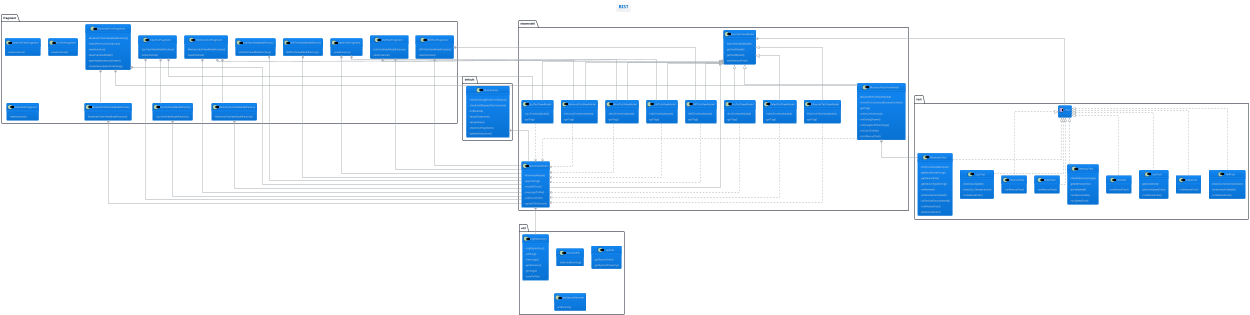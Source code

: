 @startuml
!theme cloudscape-design
title BIST

' A4 사이즈 출력을 위한 레이아웃 최적화
top to bottom direction
skinparam linetype ortho
skinparam wrapWidth 200
scale max 1200 width

' 기타 스타일링
skinparam packageStyle folder
skinparam classAttributeIconSize 0

package "default" {
  class "MainActivity" {
    - checkAndLogBistServiceStatus()
    - checkAndRequestPermissions()
    - onReceive()
    - setupObservers()
    - setupViews()
    - showTestFragment()
    - updateStatusIcon()
  }
}

package "fragment" {
  class "BluetoothTestFragment" {
    - BluetoothTestViewModelFactory()
    - checkPermissionAndScan()
    - newInstance()
    - observeViewModel()
    - openAddAccessoryScreen()
    - showDeviceSelectionDialog()
  }
  class "BluetoothTestViewModelFactory" {
    - BluetoothTestViewModelFactory()
  }
  class "CpuTestFragment" {
    - CpuTestViewModelFactory()
    - newInstance()
  }
  class "CpuTestViewModelFactory" {
    - CpuTestViewModelFactory()
  }
  class "EthernetTestFragment" {
    - newInstance()
  }
  class "HdmiTestFragment" {
    - newInstance()
  }
  class "MemoryTestFragment" {
    - MemoryTestViewModelFactory()
    - newInstance()
  }
  class "MemoryTestViewModelFactory" {
    - MemoryTestViewModelFactory()
  }
  class "RcuTestFragment" {
    - newInstance()
  }
  class "UsbTestFragment" {
    - UsbTestViewModelFactory()
    - newInstance()
  }
  class "UsbTestViewModelFactory" {
    - UsbTestViewModelFactory()
  }
  class "VideoTestFragment" {
    - newInstance()
  }
  class "WifiTestFragment" {
    - WifiTestViewModelFactory()
    - newInstance()
  }
  class "WifiTestViewModelFactory" {
    - WifiTestViewModelFactory()
  }
}

package "test" {
  class "BluetoothTest" {
    - findConnectedDevices()
    - getBondStateString()
    - getDeviceInfo()
    - getDeviceTypeString()
    - onReceive()
    - onServiceConnected()
    - onServiceDisconnected()
    - runManualTest()
    - testConnection()
  }
  class "CpuTest" {
    - checkCpuSpeed()
    - checkCpuTemperature()
    - runManualTest()
  }
  class "EthernetTest" {
    - runManualTest()
  }
  class "HdmiTest" {
    - runManualTest()
  }
  class "MemoryTest" {
    - checkMemoryUsage()
    - getMemoryInfo()
    - parseSpeed()
    - runManualTest()
    - runSpeedTest()
  }
  class "RcuTest" {
    - runManualTest()
  }
  interface "Test" {
  }
  class "UsbTest" {
    - getUsbDrive()
    - performSpeedTest()
    - runManualTest()
  }
  class "VideoTest" {
    - runManualTest()
  }
  class "WifiTest" {
    - checkCurrentConnection()
    - isInternetAvailable()
    - runManualTest()
  }
}

package "util" {
  class "LogRepository" {
    - LogRepository()
    - addLog()
    - clearLogs()
    - getInstance()
    - getLogs()
    - saveToFile()
  }
  class "ServiceUtils" {
    - isServiceRunning()
  }
  class "SysInfo" {
    - getSystemInfo()
    - getSystemProperty()
  }
  class "UsbDetachReceiver" {
    - onReceive()
  }
}

package "viewmodel" {
  class "BaseTestViewModel" {
    - BaseTestViewModel()
    - getTestModel()
    - getTestResult()
    - startManualTest()
  }
  class "BluetoothTestViewModel" {
    - BluetoothTestViewModel()
    - checkForConnectedDevicesOnStart()
    - getTag()
    - onDeviceSelected()
    - onDialogShown()
    - onNavigatedToSettings()
    - onScanClicked()
    - startManualTest()
  }
  class "CpuTestViewModel" {
    - CpuTestViewModel()
    - getTag()
  }
  class "EthernetTestViewModel" {
    - EthernetTestViewModel()
    - getTag()
  }
  class "HdmiTestViewModel" {
    - HdmiTestViewModel()
    - getTag()
  }
  class "MainViewModel" {
    - MainViewModel()
    - appendLog()
    - resetAllTests()
    - saveLogsToFile()
    - setDeviceInfo()
    - updateTestStatus()
  }
  class "MemoryTestViewModel" {
    - MemoryTestViewModel()
    - getTag()
  }
  class "RcuTestViewModel" {
    - RcuTestViewModel()
    - getTag()
  }
  class "UsbTestViewModel" {
    - UsbTestViewModel()
    - getTag()
  }
  class "VideoTestViewModel" {
    - VideoTestViewModel()
    - getTag()
  }
  class "WifiTestViewModel" {
    - WifiTestViewModel()
    - getTag()
  }
}

' --- 관계 정의 ---

MainActivity *-- MainViewModel
BluetoothTestFragment *-- BluetoothTestViewModelFactory
BluetoothTestFragment *-- MainViewModel
BluetoothTestFragment *-- BluetoothTestViewModel
BluetoothTestViewModelFactory *-- MainViewModel
CpuTestFragment *-- CpuTestViewModelFactory
CpuTestFragment *-- MainViewModel
CpuTestFragment *-- CpuTestViewModel
CpuTestViewModelFactory *-- MainViewModel
HdmiTestFragment *-- MainViewModel
HdmiTestFragment *-- HdmiTestViewModel
MemoryTestFragment *-- MainViewModel
MemoryTestFragment *-- MemoryTestViewModelFactory
MemoryTestFragment *-- MemoryTestViewModel
MemoryTestViewModelFactory *-- MainViewModel
UsbTestFragment *-- MainViewModel
UsbTestFragment *-- UsbTestViewModel
UsbTestViewModelFactory *-- MainViewModel
WifiTestFragment *-- WifiTestViewModel
WifiTestFragment *-- MainViewModel
WifiTestViewModelFactory *-- MainViewModel
Test <|.. BluetoothTest
Test <|.. CpuTest
Test <|.. EthernetTest
Test <|.. HdmiTest
Test <|.. MemoryTest
Test <|.. RcuTest
Test <|.. UsbTest
Test <|.. VideoTest
Test <|.. WifiTest
BaseTestViewModel *-- MainViewModel
BaseTestViewModel *-- Test
BaseTestViewModel <|-- BluetoothTestViewModel
BluetoothTestViewModel *-- BluetoothTest
BluetoothTestViewModel ..> MainViewModel
BaseTestViewModel <|-- CpuTestViewModel
CpuTestViewModel ..> MainViewModel
BaseTestViewModel <|-- EthernetTestViewModel
EthernetTestViewModel ..> MainViewModel
BaseTestViewModel <|-- HdmiTestViewModel
HdmiTestViewModel ..> MainViewModel
MainViewModel *-- LogRepository
BaseTestViewModel <|-- MemoryTestViewModel
MemoryTestViewModel ..> MainViewModel
BaseTestViewModel <|-- RcuTestViewModel
RcuTestViewModel ..> MainViewModel
BaseTestViewModel <|-- UsbTestViewModel
UsbTestViewModel ..> MainViewModel
BaseTestViewModel <|-- VideoTestViewModel
VideoTestViewModel ..> MainViewModel
BaseTestViewModel <|-- WifiTestViewModel
WifiTestViewModel ..> MainViewModel

@enduml
